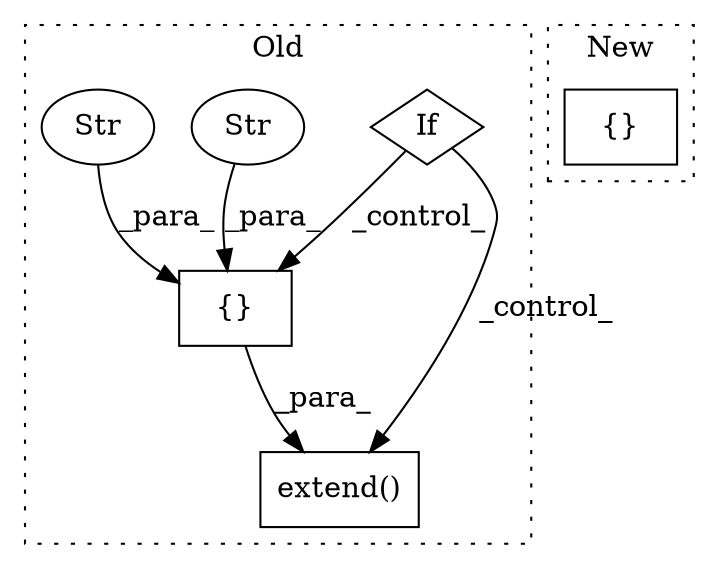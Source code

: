 digraph G {
subgraph cluster0 {
1 [label="extend()" a="75" s="1051,1090" l="29,1" shape="box"];
3 [label="{}" a="59" s="1080,1089" l="1,0" shape="box"];
4 [label="If" a="96" s="1014" l="3" shape="diamond"];
5 [label="Str" a="66" s="1086" l="3" shape="ellipse"];
6 [label="Str" a="66" s="1081" l="3" shape="ellipse"];
label = "Old";
style="dotted";
}
subgraph cluster1 {
2 [label="{}" a="59" s="1221,1245" l="1,0" shape="box"];
label = "New";
style="dotted";
}
3 -> 1 [label="_para_"];
4 -> 3 [label="_control_"];
4 -> 1 [label="_control_"];
5 -> 3 [label="_para_"];
6 -> 3 [label="_para_"];
}